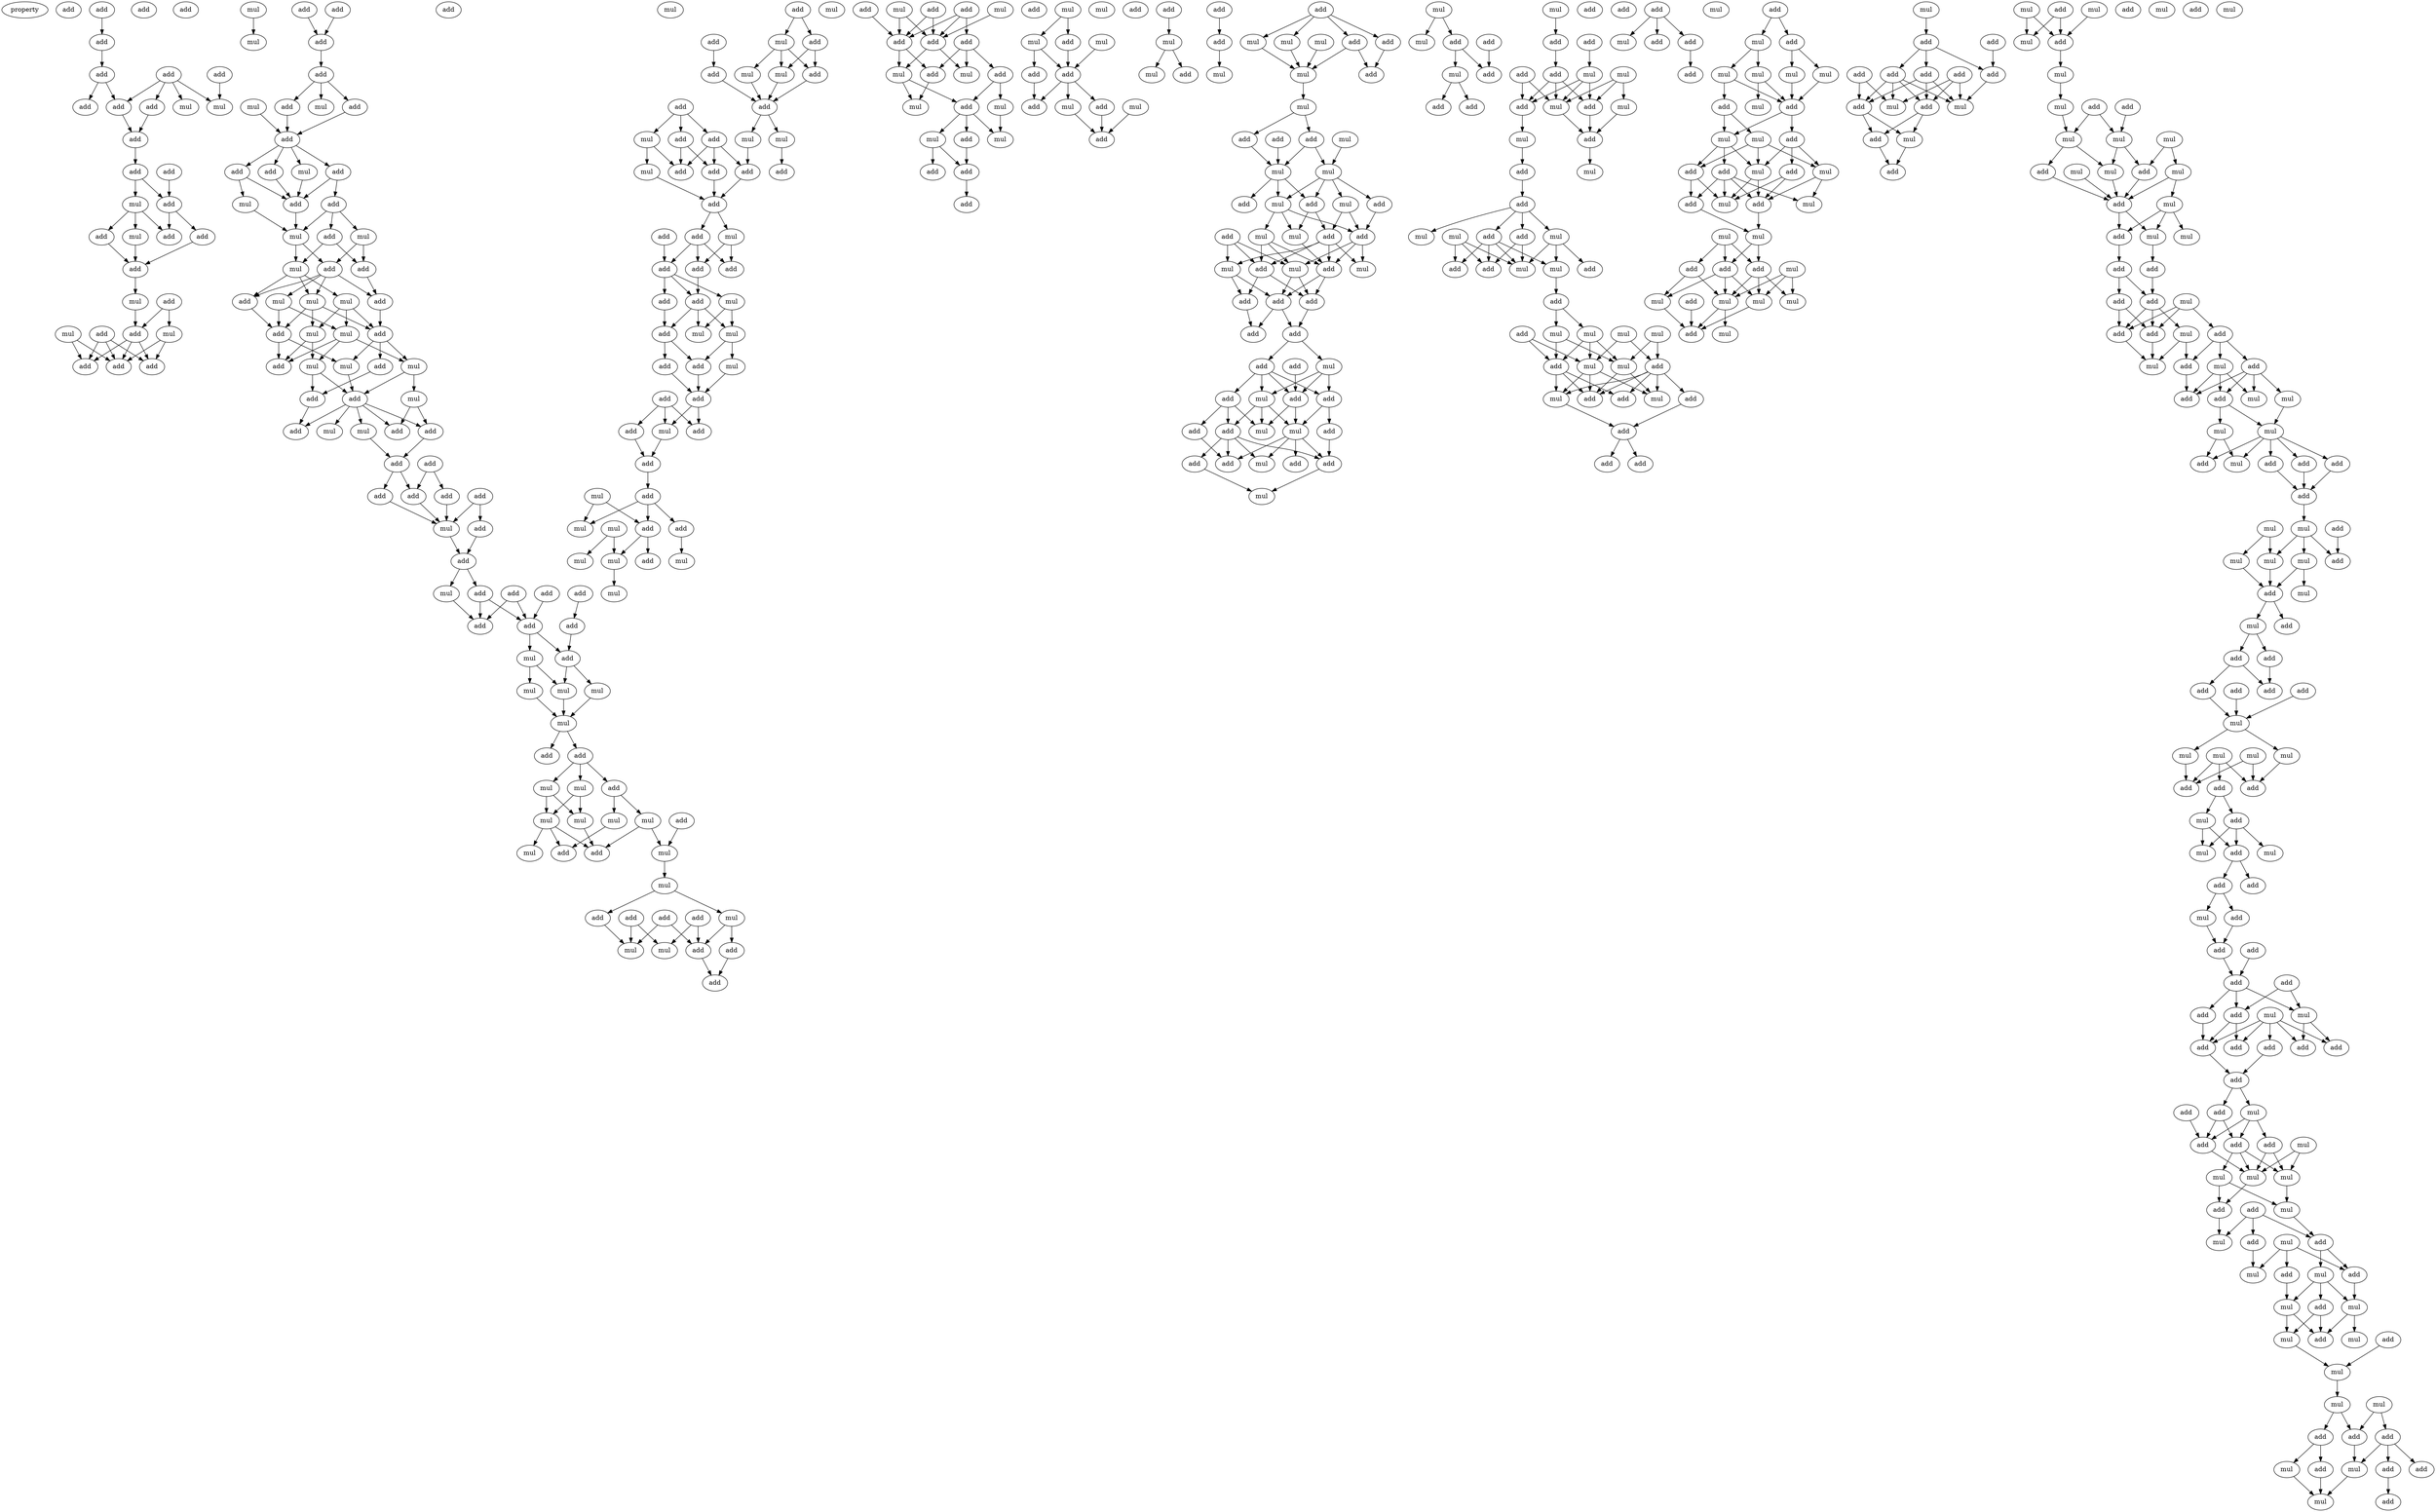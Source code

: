 digraph {
    node [fontcolor=black]
    property [mul=2,lf=1.0]
    0 [ label = add ];
    1 [ label = add ];
    2 [ label = add ];
    3 [ label = add ];
    4 [ label = add ];
    5 [ label = add ];
    6 [ label = add ];
    7 [ label = mul ];
    8 [ label = add ];
    9 [ label = add ];
    10 [ label = mul ];
    11 [ label = add ];
    12 [ label = add ];
    13 [ label = add ];
    14 [ label = add ];
    15 [ label = add ];
    16 [ label = add ];
    17 [ label = mul ];
    18 [ label = add ];
    19 [ label = mul ];
    20 [ label = add ];
    21 [ label = add ];
    22 [ label = add ];
    23 [ label = add ];
    24 [ label = mul ];
    25 [ label = mul ];
    26 [ label = add ];
    27 [ label = add ];
    28 [ label = mul ];
    29 [ label = add ];
    30 [ label = add ];
    31 [ label = add ];
    32 [ label = mul ];
    33 [ label = mul ];
    34 [ label = add ];
    35 [ label = add ];
    36 [ label = add ];
    37 [ label = add ];
    38 [ label = add ];
    39 [ label = mul ];
    40 [ label = mul ];
    41 [ label = add ];
    42 [ label = add ];
    43 [ label = add ];
    44 [ label = add ];
    45 [ label = add ];
    46 [ label = add ];
    47 [ label = mul ];
    48 [ label = add ];
    49 [ label = add ];
    50 [ label = mul ];
    51 [ label = mul ];
    52 [ label = mul ];
    53 [ label = add ];
    54 [ label = add ];
    55 [ label = mul ];
    56 [ label = add ];
    57 [ label = add ];
    58 [ label = mul ];
    59 [ label = add ];
    60 [ label = mul ];
    61 [ label = mul ];
    62 [ label = add ];
    63 [ label = add ];
    64 [ label = mul ];
    65 [ label = mul ];
    66 [ label = mul ];
    67 [ label = mul ];
    68 [ label = add ];
    69 [ label = add ];
    70 [ label = mul ];
    71 [ label = mul ];
    72 [ label = add ];
    73 [ label = add ];
    74 [ label = mul ];
    75 [ label = add ];
    76 [ label = add ];
    77 [ label = mul ];
    78 [ label = add ];
    79 [ label = add ];
    80 [ label = add ];
    81 [ label = add ];
    82 [ label = add ];
    83 [ label = add ];
    84 [ label = add ];
    85 [ label = mul ];
    86 [ label = add ];
    87 [ label = add ];
    88 [ label = add ];
    89 [ label = add ];
    90 [ label = mul ];
    91 [ label = add ];
    92 [ label = add ];
    93 [ label = add ];
    94 [ label = add ];
    95 [ label = add ];
    96 [ label = add ];
    97 [ label = mul ];
    98 [ label = mul ];
    99 [ label = mul ];
    100 [ label = mul ];
    101 [ label = mul ];
    102 [ label = mul ];
    103 [ label = add ];
    104 [ label = add ];
    105 [ label = mul ];
    106 [ label = add ];
    107 [ label = mul ];
    108 [ label = mul ];
    109 [ label = mul ];
    110 [ label = add ];
    111 [ label = mul ];
    112 [ label = mul ];
    113 [ label = add ];
    114 [ label = add ];
    115 [ label = mul ];
    116 [ label = mul ];
    117 [ label = mul ];
    118 [ label = add ];
    119 [ label = mul ];
    120 [ label = add ];
    121 [ label = add ];
    122 [ label = add ];
    123 [ label = mul ];
    124 [ label = mul ];
    125 [ label = add ];
    126 [ label = add ];
    127 [ label = add ];
    128 [ label = add ];
    129 [ label = add ];
    130 [ label = add ];
    131 [ label = mul ];
    132 [ label = add ];
    133 [ label = add ];
    134 [ label = mul ];
    135 [ label = mul ];
    136 [ label = add ];
    137 [ label = add ];
    138 [ label = mul ];
    139 [ label = add ];
    140 [ label = add ];
    141 [ label = mul ];
    142 [ label = mul ];
    143 [ label = add ];
    144 [ label = mul ];
    145 [ label = add ];
    146 [ label = add ];
    147 [ label = add ];
    148 [ label = add ];
    149 [ label = add ];
    150 [ label = add ];
    151 [ label = mul ];
    152 [ label = add ];
    153 [ label = add ];
    154 [ label = add ];
    155 [ label = add ];
    156 [ label = add ];
    157 [ label = mul ];
    158 [ label = mul ];
    159 [ label = mul ];
    160 [ label = add ];
    161 [ label = add ];
    162 [ label = mul ];
    163 [ label = add ];
    164 [ label = add ];
    165 [ label = add ];
    166 [ label = add ];
    167 [ label = add ];
    168 [ label = mul ];
    169 [ label = mul ];
    170 [ label = add ];
    171 [ label = add ];
    172 [ label = mul ];
    173 [ label = mul ];
    174 [ label = add ];
    175 [ label = add ];
    176 [ label = mul ];
    177 [ label = mul ];
    178 [ label = add ];
    179 [ label = mul ];
    180 [ label = mul ];
    181 [ label = mul ];
    182 [ label = add ];
    183 [ label = mul ];
    184 [ label = mul ];
    185 [ label = add ];
    186 [ label = add ];
    187 [ label = add ];
    188 [ label = add ];
    189 [ label = add ];
    190 [ label = add ];
    191 [ label = add ];
    192 [ label = mul ];
    193 [ label = mul ];
    194 [ label = mul ];
    195 [ label = mul ];
    196 [ label = add ];
    197 [ label = add ];
    198 [ label = add ];
    199 [ label = mul ];
    200 [ label = mul ];
    201 [ label = add ];
    202 [ label = add ];
    203 [ label = add ];
    204 [ label = mul ];
    205 [ label = mul ];
    206 [ label = mul ];
    207 [ label = add ];
    208 [ label = add ];
    209 [ label = add ];
    210 [ label = add ];
    211 [ label = mul ];
    212 [ label = mul ];
    213 [ label = mul ];
    214 [ label = add ];
    215 [ label = add ];
    216 [ label = add ];
    217 [ label = add ];
    218 [ label = mul ];
    219 [ label = mul ];
    220 [ label = add ];
    221 [ label = add ];
    222 [ label = add ];
    223 [ label = mul ];
    224 [ label = add ];
    225 [ label = add ];
    226 [ label = add ];
    227 [ label = mul ];
    228 [ label = mul ];
    229 [ label = mul ];
    230 [ label = add ];
    231 [ label = mul ];
    232 [ label = mul ];
    233 [ label = add ];
    234 [ label = add ];
    235 [ label = add ];
    236 [ label = mul ];
    237 [ label = mul ];
    238 [ label = mul ];
    239 [ label = add ];
    240 [ label = add ];
    241 [ label = add ];
    242 [ label = mul ];
    243 [ label = mul ];
    244 [ label = add ];
    245 [ label = add ];
    246 [ label = add ];
    247 [ label = mul ];
    248 [ label = mul ];
    249 [ label = mul ];
    250 [ label = add ];
    251 [ label = mul ];
    252 [ label = mul ];
    253 [ label = add ];
    254 [ label = add ];
    255 [ label = add ];
    256 [ label = add ];
    257 [ label = add ];
    258 [ label = add ];
    259 [ label = add ];
    260 [ label = add ];
    261 [ label = mul ];
    262 [ label = mul ];
    263 [ label = add ];
    264 [ label = add ];
    265 [ label = add ];
    266 [ label = add ];
    267 [ label = add ];
    268 [ label = mul ];
    269 [ label = add ];
    270 [ label = mul ];
    271 [ label = add ];
    272 [ label = mul ];
    273 [ label = add ];
    274 [ label = add ];
    275 [ label = add ];
    276 [ label = mul ];
    277 [ label = mul ];
    278 [ label = add ];
    279 [ label = mul ];
    280 [ label = add ];
    281 [ label = mul ];
    282 [ label = add ];
    283 [ label = add ];
    284 [ label = add ];
    285 [ label = mul ];
    286 [ label = add ];
    287 [ label = add ];
    288 [ label = add ];
    289 [ label = mul ];
    290 [ label = add ];
    291 [ label = mul ];
    292 [ label = add ];
    293 [ label = mul ];
    294 [ label = add ];
    295 [ label = mul ];
    296 [ label = add ];
    297 [ label = mul ];
    298 [ label = add ];
    299 [ label = add ];
    300 [ label = mul ];
    301 [ label = add ];
    302 [ label = mul ];
    303 [ label = mul ];
    304 [ label = add ];
    305 [ label = add ];
    306 [ label = mul ];
    307 [ label = mul ];
    308 [ label = add ];
    309 [ label = add ];
    310 [ label = add ];
    311 [ label = mul ];
    312 [ label = add ];
    313 [ label = mul ];
    314 [ label = mul ];
    315 [ label = add ];
    316 [ label = mul ];
    317 [ label = mul ];
    318 [ label = mul ];
    319 [ label = add ];
    320 [ label = add ];
    321 [ label = mul ];
    322 [ label = mul ];
    323 [ label = mul ];
    324 [ label = add ];
    325 [ label = add ];
    326 [ label = add ];
    327 [ label = add ];
    328 [ label = add ];
    329 [ label = add ];
    330 [ label = add ];
    331 [ label = add ];
    332 [ label = mul ];
    333 [ label = add ];
    334 [ label = add ];
    335 [ label = add ];
    336 [ label = mul ];
    337 [ label = add ];
    338 [ label = mul ];
    339 [ label = add ];
    340 [ label = mul ];
    341 [ label = mul ];
    342 [ label = mul ];
    343 [ label = mul ];
    344 [ label = mul ];
    345 [ label = add ];
    346 [ label = add ];
    347 [ label = mul ];
    348 [ label = mul ];
    349 [ label = add ];
    350 [ label = add ];
    351 [ label = mul ];
    352 [ label = add ];
    353 [ label = mul ];
    354 [ label = add ];
    355 [ label = mul ];
    356 [ label = add ];
    357 [ label = mul ];
    358 [ label = add ];
    359 [ label = mul ];
    360 [ label = mul ];
    361 [ label = add ];
    362 [ label = add ];
    363 [ label = add ];
    364 [ label = mul ];
    365 [ label = mul ];
    366 [ label = add ];
    367 [ label = mul ];
    368 [ label = mul ];
    369 [ label = mul ];
    370 [ label = mul ];
    371 [ label = mul ];
    372 [ label = add ];
    373 [ label = add ];
    374 [ label = add ];
    375 [ label = add ];
    376 [ label = add ];
    377 [ label = add ];
    378 [ label = add ];
    379 [ label = add ];
    380 [ label = mul ];
    381 [ label = add ];
    382 [ label = mul ];
    383 [ label = add ];
    384 [ label = add ];
    385 [ label = mul ];
    386 [ label = add ];
    387 [ label = add ];
    388 [ label = mul ];
    389 [ label = mul ];
    390 [ label = mul ];
    391 [ label = add ];
    392 [ label = mul ];
    393 [ label = add ];
    394 [ label = add ];
    395 [ label = mul ];
    396 [ label = add ];
    397 [ label = mul ];
    398 [ label = mul ];
    399 [ label = mul ];
    400 [ label = mul ];
    401 [ label = mul ];
    402 [ label = mul ];
    403 [ label = mul ];
    404 [ label = add ];
    405 [ label = add ];
    406 [ label = add ];
    407 [ label = mul ];
    408 [ label = add ];
    409 [ label = mul ];
    410 [ label = mul ];
    411 [ label = add ];
    412 [ label = add ];
    413 [ label = add ];
    414 [ label = add ];
    415 [ label = mul ];
    416 [ label = add ];
    417 [ label = mul ];
    418 [ label = add ];
    419 [ label = add ];
    420 [ label = add ];
    421 [ label = mul ];
    422 [ label = mul ];
    423 [ label = add ];
    424 [ label = mul ];
    425 [ label = add ];
    426 [ label = mul ];
    427 [ label = add ];
    428 [ label = mul ];
    429 [ label = mul ];
    430 [ label = mul ];
    431 [ label = add ];
    432 [ label = add ];
    433 [ label = add ];
    434 [ label = add ];
    435 [ label = add ];
    436 [ label = add ];
    437 [ label = mul ];
    438 [ label = mul ];
    439 [ label = mul ];
    440 [ label = mul ];
    441 [ label = mul ];
    442 [ label = add ];
    443 [ label = mul ];
    444 [ label = add ];
    445 [ label = mul ];
    446 [ label = add ];
    447 [ label = add ];
    448 [ label = add ];
    449 [ label = add ];
    450 [ label = add ];
    451 [ label = add ];
    452 [ label = add ];
    453 [ label = mul ];
    454 [ label = mul ];
    455 [ label = mul ];
    456 [ label = mul ];
    457 [ label = mul ];
    458 [ label = add ];
    459 [ label = add ];
    460 [ label = add ];
    461 [ label = add ];
    462 [ label = mul ];
    463 [ label = add ];
    464 [ label = mul ];
    465 [ label = add ];
    466 [ label = mul ];
    467 [ label = add ];
    468 [ label = add ];
    469 [ label = mul ];
    470 [ label = add ];
    471 [ label = add ];
    472 [ label = add ];
    473 [ label = add ];
    474 [ label = add ];
    475 [ label = add ];
    476 [ label = add ];
    477 [ label = mul ];
    478 [ label = mul ];
    479 [ label = mul ];
    480 [ label = add ];
    481 [ label = add ];
    482 [ label = add ];
    483 [ label = add ];
    484 [ label = add ];
    485 [ label = add ];
    486 [ label = add ];
    487 [ label = add ];
    488 [ label = mul ];
    489 [ label = mul ];
    490 [ label = add ];
    491 [ label = add ];
    492 [ label = add ];
    493 [ label = mul ];
    494 [ label = mul ];
    495 [ label = mul ];
    496 [ label = mul ];
    497 [ label = add ];
    498 [ label = add ];
    499 [ label = add ];
    500 [ label = mul ];
    501 [ label = mul ];
    502 [ label = add ];
    503 [ label = add ];
    504 [ label = mul ];
    505 [ label = add ];
    506 [ label = mul ];
    507 [ label = add ];
    508 [ label = mul ];
    509 [ label = mul ];
    510 [ label = mul ];
    511 [ label = mul ];
    512 [ label = add ];
    513 [ label = add ];
    514 [ label = mul ];
    515 [ label = mul ];
    516 [ label = mul ];
    517 [ label = add ];
    518 [ label = add ];
    519 [ label = add ];
    520 [ label = add ];
    521 [ label = mul ];
    522 [ label = add ];
    523 [ label = mul ];
    524 [ label = add ];
    525 [ label = add ];
    526 [ label = mul ];
    1 -> 2 [ name = 0 ];
    2 -> 4 [ name = 1 ];
    3 -> 7 [ name = 2 ];
    3 -> 8 [ name = 3 ];
    3 -> 9 [ name = 4 ];
    3 -> 10 [ name = 5 ];
    4 -> 6 [ name = 6 ];
    4 -> 9 [ name = 7 ];
    5 -> 7 [ name = 8 ];
    8 -> 11 [ name = 9 ];
    9 -> 11 [ name = 10 ];
    11 -> 13 [ name = 11 ];
    13 -> 16 [ name = 12 ];
    13 -> 17 [ name = 13 ];
    14 -> 16 [ name = 14 ];
    16 -> 18 [ name = 15 ];
    16 -> 20 [ name = 16 ];
    17 -> 19 [ name = 17 ];
    17 -> 20 [ name = 18 ];
    17 -> 21 [ name = 19 ];
    18 -> 22 [ name = 20 ];
    19 -> 22 [ name = 21 ];
    21 -> 22 [ name = 22 ];
    22 -> 24 [ name = 23 ];
    23 -> 26 [ name = 24 ];
    23 -> 28 [ name = 25 ];
    24 -> 26 [ name = 26 ];
    25 -> 30 [ name = 27 ];
    25 -> 31 [ name = 28 ];
    26 -> 29 [ name = 29 ];
    26 -> 30 [ name = 30 ];
    26 -> 31 [ name = 31 ];
    27 -> 29 [ name = 32 ];
    27 -> 30 [ name = 33 ];
    27 -> 31 [ name = 34 ];
    28 -> 29 [ name = 35 ];
    28 -> 31 [ name = 36 ];
    32 -> 33 [ name = 37 ];
    34 -> 36 [ name = 38 ];
    35 -> 36 [ name = 39 ];
    36 -> 37 [ name = 40 ];
    37 -> 38 [ name = 41 ];
    37 -> 40 [ name = 42 ];
    37 -> 41 [ name = 43 ];
    38 -> 42 [ name = 44 ];
    39 -> 42 [ name = 45 ];
    41 -> 42 [ name = 46 ];
    42 -> 43 [ name = 47 ];
    42 -> 45 [ name = 48 ];
    42 -> 46 [ name = 49 ];
    42 -> 47 [ name = 50 ];
    43 -> 48 [ name = 51 ];
    43 -> 49 [ name = 52 ];
    45 -> 48 [ name = 53 ];
    46 -> 48 [ name = 54 ];
    46 -> 50 [ name = 55 ];
    47 -> 48 [ name = 56 ];
    48 -> 52 [ name = 57 ];
    49 -> 51 [ name = 58 ];
    49 -> 52 [ name = 59 ];
    49 -> 53 [ name = 60 ];
    50 -> 52 [ name = 61 ];
    51 -> 54 [ name = 62 ];
    51 -> 56 [ name = 63 ];
    52 -> 55 [ name = 64 ];
    52 -> 56 [ name = 65 ];
    53 -> 54 [ name = 66 ];
    53 -> 55 [ name = 67 ];
    54 -> 57 [ name = 68 ];
    55 -> 58 [ name = 69 ];
    55 -> 59 [ name = 70 ];
    55 -> 61 [ name = 71 ];
    56 -> 57 [ name = 72 ];
    56 -> 58 [ name = 73 ];
    56 -> 59 [ name = 74 ];
    56 -> 60 [ name = 75 ];
    57 -> 63 [ name = 76 ];
    58 -> 62 [ name = 77 ];
    58 -> 63 [ name = 78 ];
    58 -> 64 [ name = 79 ];
    59 -> 62 [ name = 80 ];
    60 -> 62 [ name = 81 ];
    60 -> 65 [ name = 82 ];
    61 -> 63 [ name = 83 ];
    61 -> 64 [ name = 84 ];
    61 -> 65 [ name = 85 ];
    62 -> 69 [ name = 86 ];
    62 -> 70 [ name = 87 ];
    63 -> 66 [ name = 88 ];
    63 -> 68 [ name = 89 ];
    63 -> 70 [ name = 90 ];
    64 -> 67 [ name = 91 ];
    64 -> 69 [ name = 92 ];
    65 -> 66 [ name = 93 ];
    65 -> 67 [ name = 94 ];
    65 -> 69 [ name = 95 ];
    66 -> 71 [ name = 96 ];
    66 -> 73 [ name = 97 ];
    67 -> 72 [ name = 98 ];
    67 -> 73 [ name = 99 ];
    68 -> 72 [ name = 100 ];
    70 -> 73 [ name = 101 ];
    71 -> 75 [ name = 102 ];
    71 -> 76 [ name = 103 ];
    72 -> 78 [ name = 104 ];
    73 -> 74 [ name = 105 ];
    73 -> 75 [ name = 106 ];
    73 -> 76 [ name = 107 ];
    73 -> 77 [ name = 108 ];
    73 -> 78 [ name = 109 ];
    76 -> 80 [ name = 110 ];
    77 -> 80 [ name = 111 ];
    79 -> 81 [ name = 112 ];
    79 -> 83 [ name = 113 ];
    80 -> 83 [ name = 114 ];
    80 -> 84 [ name = 115 ];
    81 -> 85 [ name = 116 ];
    82 -> 85 [ name = 117 ];
    82 -> 86 [ name = 118 ];
    83 -> 85 [ name = 119 ];
    84 -> 85 [ name = 120 ];
    85 -> 87 [ name = 121 ];
    86 -> 87 [ name = 122 ];
    87 -> 88 [ name = 123 ];
    87 -> 90 [ name = 124 ];
    88 -> 93 [ name = 125 ];
    88 -> 94 [ name = 126 ];
    89 -> 95 [ name = 127 ];
    90 -> 93 [ name = 128 ];
    91 -> 94 [ name = 129 ];
    92 -> 93 [ name = 130 ];
    92 -> 94 [ name = 131 ];
    94 -> 96 [ name = 132 ];
    94 -> 97 [ name = 133 ];
    95 -> 96 [ name = 134 ];
    96 -> 98 [ name = 135 ];
    96 -> 101 [ name = 136 ];
    97 -> 99 [ name = 137 ];
    97 -> 101 [ name = 138 ];
    98 -> 102 [ name = 139 ];
    99 -> 102 [ name = 140 ];
    101 -> 102 [ name = 141 ];
    102 -> 103 [ name = 142 ];
    102 -> 104 [ name = 143 ];
    104 -> 105 [ name = 144 ];
    104 -> 106 [ name = 145 ];
    104 -> 107 [ name = 146 ];
    105 -> 109 [ name = 147 ];
    105 -> 111 [ name = 148 ];
    106 -> 108 [ name = 149 ];
    106 -> 112 [ name = 150 ];
    107 -> 109 [ name = 151 ];
    107 -> 111 [ name = 152 ];
    108 -> 113 [ name = 153 ];
    109 -> 114 [ name = 154 ];
    110 -> 115 [ name = 155 ];
    111 -> 113 [ name = 156 ];
    111 -> 114 [ name = 157 ];
    111 -> 116 [ name = 158 ];
    112 -> 114 [ name = 159 ];
    112 -> 115 [ name = 160 ];
    115 -> 117 [ name = 161 ];
    117 -> 119 [ name = 162 ];
    117 -> 120 [ name = 163 ];
    118 -> 124 [ name = 164 ];
    118 -> 125 [ name = 165 ];
    119 -> 125 [ name = 166 ];
    119 -> 126 [ name = 167 ];
    120 -> 124 [ name = 168 ];
    121 -> 123 [ name = 169 ];
    121 -> 125 [ name = 170 ];
    122 -> 123 [ name = 171 ];
    122 -> 124 [ name = 172 ];
    125 -> 127 [ name = 173 ];
    126 -> 127 [ name = 174 ];
    128 -> 129 [ name = 175 ];
    128 -> 131 [ name = 176 ];
    129 -> 132 [ name = 177 ];
    129 -> 134 [ name = 178 ];
    130 -> 133 [ name = 179 ];
    131 -> 132 [ name = 180 ];
    131 -> 134 [ name = 181 ];
    131 -> 135 [ name = 182 ];
    132 -> 136 [ name = 183 ];
    133 -> 136 [ name = 184 ];
    134 -> 136 [ name = 185 ];
    135 -> 136 [ name = 186 ];
    136 -> 141 [ name = 187 ];
    136 -> 142 [ name = 188 ];
    137 -> 138 [ name = 189 ];
    137 -> 139 [ name = 190 ];
    137 -> 140 [ name = 191 ];
    138 -> 143 [ name = 192 ];
    138 -> 144 [ name = 193 ];
    139 -> 143 [ name = 194 ];
    139 -> 145 [ name = 195 ];
    139 -> 147 [ name = 196 ];
    140 -> 143 [ name = 197 ];
    140 -> 145 [ name = 198 ];
    141 -> 147 [ name = 199 ];
    142 -> 146 [ name = 200 ];
    144 -> 148 [ name = 201 ];
    145 -> 148 [ name = 202 ];
    147 -> 148 [ name = 203 ];
    148 -> 150 [ name = 204 ];
    148 -> 151 [ name = 205 ];
    149 -> 154 [ name = 206 ];
    150 -> 152 [ name = 207 ];
    150 -> 153 [ name = 208 ];
    150 -> 154 [ name = 209 ];
    151 -> 152 [ name = 210 ];
    151 -> 153 [ name = 211 ];
    153 -> 155 [ name = 212 ];
    154 -> 155 [ name = 213 ];
    154 -> 156 [ name = 214 ];
    154 -> 157 [ name = 215 ];
    155 -> 158 [ name = 216 ];
    155 -> 159 [ name = 217 ];
    155 -> 160 [ name = 218 ];
    156 -> 160 [ name = 219 ];
    157 -> 158 [ name = 220 ];
    157 -> 159 [ name = 221 ];
    158 -> 162 [ name = 222 ];
    158 -> 163 [ name = 223 ];
    160 -> 161 [ name = 224 ];
    160 -> 163 [ name = 225 ];
    161 -> 164 [ name = 226 ];
    162 -> 164 [ name = 227 ];
    163 -> 164 [ name = 228 ];
    164 -> 166 [ name = 229 ];
    164 -> 168 [ name = 230 ];
    165 -> 166 [ name = 231 ];
    165 -> 167 [ name = 232 ];
    165 -> 168 [ name = 233 ];
    167 -> 170 [ name = 234 ];
    168 -> 170 [ name = 235 ];
    170 -> 171 [ name = 236 ];
    171 -> 173 [ name = 237 ];
    171 -> 174 [ name = 238 ];
    171 -> 175 [ name = 239 ];
    172 -> 173 [ name = 240 ];
    172 -> 174 [ name = 241 ];
    174 -> 177 [ name = 242 ];
    174 -> 178 [ name = 243 ];
    175 -> 180 [ name = 244 ];
    176 -> 177 [ name = 245 ];
    176 -> 179 [ name = 246 ];
    177 -> 181 [ name = 247 ];
    182 -> 188 [ name = 248 ];
    183 -> 188 [ name = 249 ];
    183 -> 189 [ name = 250 ];
    184 -> 189 [ name = 251 ];
    185 -> 187 [ name = 252 ];
    185 -> 188 [ name = 253 ];
    185 -> 189 [ name = 254 ];
    186 -> 188 [ name = 255 ];
    186 -> 189 [ name = 256 ];
    187 -> 190 [ name = 257 ];
    187 -> 191 [ name = 258 ];
    187 -> 193 [ name = 259 ];
    188 -> 191 [ name = 260 ];
    188 -> 192 [ name = 261 ];
    189 -> 192 [ name = 262 ];
    189 -> 193 [ name = 263 ];
    190 -> 194 [ name = 264 ];
    190 -> 196 [ name = 265 ];
    191 -> 195 [ name = 266 ];
    192 -> 195 [ name = 267 ];
    192 -> 196 [ name = 268 ];
    194 -> 199 [ name = 269 ];
    196 -> 198 [ name = 270 ];
    196 -> 199 [ name = 271 ];
    196 -> 200 [ name = 272 ];
    198 -> 201 [ name = 273 ];
    200 -> 201 [ name = 274 ];
    200 -> 202 [ name = 275 ];
    201 -> 203 [ name = 276 ];
    204 -> 205 [ name = 277 ];
    204 -> 207 [ name = 278 ];
    205 -> 208 [ name = 279 ];
    205 -> 209 [ name = 280 ];
    206 -> 209 [ name = 281 ];
    207 -> 209 [ name = 282 ];
    208 -> 210 [ name = 283 ];
    209 -> 210 [ name = 284 ];
    209 -> 212 [ name = 285 ];
    209 -> 214 [ name = 286 ];
    211 -> 215 [ name = 287 ];
    212 -> 215 [ name = 288 ];
    214 -> 215 [ name = 289 ];
    217 -> 218 [ name = 290 ];
    218 -> 219 [ name = 291 ];
    218 -> 220 [ name = 292 ];
    221 -> 222 [ name = 293 ];
    222 -> 223 [ name = 294 ];
    224 -> 225 [ name = 295 ];
    224 -> 226 [ name = 296 ];
    224 -> 228 [ name = 297 ];
    224 -> 229 [ name = 298 ];
    225 -> 230 [ name = 299 ];
    226 -> 230 [ name = 300 ];
    226 -> 231 [ name = 301 ];
    227 -> 231 [ name = 302 ];
    228 -> 231 [ name = 303 ];
    229 -> 231 [ name = 304 ];
    231 -> 232 [ name = 305 ];
    232 -> 233 [ name = 306 ];
    232 -> 234 [ name = 307 ];
    233 -> 237 [ name = 308 ];
    233 -> 238 [ name = 309 ];
    234 -> 237 [ name = 310 ];
    235 -> 237 [ name = 311 ];
    236 -> 238 [ name = 312 ];
    237 -> 239 [ name = 313 ];
    237 -> 241 [ name = 314 ];
    237 -> 243 [ name = 315 ];
    238 -> 239 [ name = 316 ];
    238 -> 240 [ name = 317 ];
    238 -> 242 [ name = 318 ];
    238 -> 243 [ name = 319 ];
    239 -> 244 [ name = 320 ];
    239 -> 247 [ name = 321 ];
    240 -> 246 [ name = 322 ];
    242 -> 244 [ name = 323 ];
    242 -> 246 [ name = 324 ];
    243 -> 246 [ name = 325 ];
    243 -> 247 [ name = 326 ];
    243 -> 248 [ name = 327 ];
    244 -> 250 [ name = 328 ];
    244 -> 251 [ name = 329 ];
    244 -> 252 [ name = 330 ];
    244 -> 253 [ name = 331 ];
    245 -> 249 [ name = 332 ];
    245 -> 250 [ name = 333 ];
    245 -> 252 [ name = 334 ];
    246 -> 249 [ name = 335 ];
    246 -> 251 [ name = 336 ];
    246 -> 253 [ name = 337 ];
    247 -> 253 [ name = 338 ];
    248 -> 249 [ name = 339 ];
    248 -> 250 [ name = 340 ];
    248 -> 253 [ name = 341 ];
    249 -> 255 [ name = 342 ];
    249 -> 256 [ name = 343 ];
    250 -> 254 [ name = 344 ];
    250 -> 256 [ name = 345 ];
    252 -> 254 [ name = 346 ];
    252 -> 255 [ name = 347 ];
    253 -> 255 [ name = 348 ];
    253 -> 256 [ name = 349 ];
    254 -> 257 [ name = 350 ];
    255 -> 257 [ name = 351 ];
    255 -> 258 [ name = 352 ];
    256 -> 258 [ name = 353 ];
    258 -> 260 [ name = 354 ];
    258 -> 261 [ name = 355 ];
    259 -> 264 [ name = 356 ];
    260 -> 262 [ name = 357 ];
    260 -> 263 [ name = 358 ];
    260 -> 264 [ name = 359 ];
    260 -> 265 [ name = 360 ];
    261 -> 262 [ name = 361 ];
    261 -> 263 [ name = 362 ];
    261 -> 264 [ name = 363 ];
    262 -> 266 [ name = 364 ];
    262 -> 268 [ name = 365 ];
    262 -> 270 [ name = 366 ];
    263 -> 267 [ name = 367 ];
    263 -> 270 [ name = 368 ];
    264 -> 268 [ name = 369 ];
    264 -> 270 [ name = 370 ];
    265 -> 266 [ name = 371 ];
    265 -> 268 [ name = 372 ];
    265 -> 269 [ name = 373 ];
    266 -> 272 [ name = 374 ];
    266 -> 273 [ name = 375 ];
    266 -> 274 [ name = 376 ];
    266 -> 275 [ name = 377 ];
    267 -> 275 [ name = 378 ];
    269 -> 273 [ name = 379 ];
    270 -> 271 [ name = 380 ];
    270 -> 272 [ name = 381 ];
    270 -> 273 [ name = 382 ];
    270 -> 275 [ name = 383 ];
    274 -> 276 [ name = 384 ];
    275 -> 276 [ name = 385 ];
    277 -> 279 [ name = 386 ];
    277 -> 280 [ name = 387 ];
    278 -> 282 [ name = 388 ];
    280 -> 281 [ name = 389 ];
    280 -> 282 [ name = 390 ];
    281 -> 283 [ name = 391 ];
    281 -> 284 [ name = 392 ];
    285 -> 286 [ name = 393 ];
    286 -> 290 [ name = 394 ];
    287 -> 291 [ name = 395 ];
    288 -> 292 [ name = 396 ];
    288 -> 293 [ name = 397 ];
    289 -> 293 [ name = 398 ];
    289 -> 294 [ name = 399 ];
    289 -> 295 [ name = 400 ];
    290 -> 292 [ name = 401 ];
    290 -> 293 [ name = 402 ];
    290 -> 294 [ name = 403 ];
    291 -> 292 [ name = 404 ];
    291 -> 293 [ name = 405 ];
    291 -> 294 [ name = 406 ];
    292 -> 297 [ name = 407 ];
    293 -> 298 [ name = 408 ];
    294 -> 298 [ name = 409 ];
    295 -> 298 [ name = 410 ];
    297 -> 299 [ name = 411 ];
    298 -> 300 [ name = 412 ];
    299 -> 301 [ name = 413 ];
    301 -> 302 [ name = 414 ];
    301 -> 303 [ name = 415 ];
    301 -> 304 [ name = 416 ];
    301 -> 305 [ name = 417 ];
    302 -> 307 [ name = 418 ];
    302 -> 309 [ name = 419 ];
    302 -> 311 [ name = 420 ];
    304 -> 310 [ name = 421 ];
    304 -> 311 [ name = 422 ];
    305 -> 307 [ name = 423 ];
    305 -> 308 [ name = 424 ];
    305 -> 310 [ name = 425 ];
    305 -> 311 [ name = 426 ];
    306 -> 308 [ name = 427 ];
    306 -> 310 [ name = 428 ];
    306 -> 311 [ name = 429 ];
    307 -> 312 [ name = 430 ];
    312 -> 314 [ name = 431 ];
    312 -> 317 [ name = 432 ];
    313 -> 318 [ name = 433 ];
    313 -> 319 [ name = 434 ];
    314 -> 318 [ name = 435 ];
    314 -> 320 [ name = 436 ];
    315 -> 320 [ name = 437 ];
    315 -> 321 [ name = 438 ];
    316 -> 319 [ name = 439 ];
    316 -> 321 [ name = 440 ];
    317 -> 318 [ name = 441 ];
    317 -> 320 [ name = 442 ];
    317 -> 321 [ name = 443 ];
    318 -> 323 [ name = 444 ];
    318 -> 324 [ name = 445 ];
    319 -> 322 [ name = 446 ];
    319 -> 323 [ name = 447 ];
    319 -> 324 [ name = 448 ];
    319 -> 325 [ name = 449 ];
    319 -> 326 [ name = 450 ];
    320 -> 322 [ name = 451 ];
    320 -> 324 [ name = 452 ];
    320 -> 325 [ name = 453 ];
    321 -> 322 [ name = 454 ];
    321 -> 323 [ name = 455 ];
    321 -> 324 [ name = 456 ];
    322 -> 327 [ name = 457 ];
    326 -> 327 [ name = 458 ];
    327 -> 328 [ name = 459 ];
    327 -> 329 [ name = 460 ];
    331 -> 332 [ name = 461 ];
    331 -> 333 [ name = 462 ];
    331 -> 334 [ name = 463 ];
    334 -> 335 [ name = 464 ];
    337 -> 338 [ name = 465 ];
    337 -> 339 [ name = 466 ];
    338 -> 340 [ name = 467 ];
    338 -> 342 [ name = 468 ];
    339 -> 341 [ name = 469 ];
    339 -> 343 [ name = 470 ];
    340 -> 344 [ name = 471 ];
    340 -> 346 [ name = 472 ];
    341 -> 346 [ name = 473 ];
    342 -> 345 [ name = 474 ];
    342 -> 346 [ name = 475 ];
    343 -> 346 [ name = 476 ];
    345 -> 347 [ name = 477 ];
    345 -> 348 [ name = 478 ];
    346 -> 347 [ name = 479 ];
    346 -> 349 [ name = 480 ];
    347 -> 352 [ name = 481 ];
    347 -> 353 [ name = 482 ];
    347 -> 354 [ name = 483 ];
    348 -> 351 [ name = 484 ];
    348 -> 352 [ name = 485 ];
    348 -> 353 [ name = 486 ];
    349 -> 350 [ name = 487 ];
    349 -> 351 [ name = 488 ];
    349 -> 353 [ name = 489 ];
    350 -> 355 [ name = 490 ];
    350 -> 356 [ name = 491 ];
    351 -> 356 [ name = 492 ];
    351 -> 357 [ name = 493 ];
    352 -> 355 [ name = 494 ];
    352 -> 358 [ name = 495 ];
    353 -> 355 [ name = 496 ];
    353 -> 356 [ name = 497 ];
    354 -> 355 [ name = 498 ];
    354 -> 356 [ name = 499 ];
    354 -> 357 [ name = 500 ];
    354 -> 358 [ name = 501 ];
    356 -> 360 [ name = 502 ];
    358 -> 360 [ name = 503 ];
    359 -> 361 [ name = 504 ];
    359 -> 362 [ name = 505 ];
    359 -> 363 [ name = 506 ];
    360 -> 361 [ name = 507 ];
    360 -> 363 [ name = 508 ];
    361 -> 365 [ name = 509 ];
    361 -> 368 [ name = 510 ];
    361 -> 369 [ name = 511 ];
    362 -> 365 [ name = 512 ];
    362 -> 369 [ name = 513 ];
    363 -> 367 [ name = 514 ];
    363 -> 368 [ name = 515 ];
    363 -> 369 [ name = 516 ];
    364 -> 367 [ name = 517 ];
    364 -> 368 [ name = 518 ];
    364 -> 369 [ name = 519 ];
    365 -> 372 [ name = 520 ];
    366 -> 372 [ name = 521 ];
    368 -> 372 [ name = 522 ];
    369 -> 370 [ name = 523 ];
    369 -> 372 [ name = 524 ];
    371 -> 373 [ name = 525 ];
    373 -> 375 [ name = 526 ];
    373 -> 376 [ name = 527 ];
    373 -> 378 [ name = 528 ];
    374 -> 376 [ name = 529 ];
    375 -> 380 [ name = 530 ];
    375 -> 381 [ name = 531 ];
    375 -> 382 [ name = 532 ];
    375 -> 383 [ name = 533 ];
    376 -> 382 [ name = 534 ];
    377 -> 380 [ name = 535 ];
    377 -> 381 [ name = 536 ];
    377 -> 382 [ name = 537 ];
    378 -> 381 [ name = 538 ];
    378 -> 382 [ name = 539 ];
    378 -> 383 [ name = 540 ];
    379 -> 380 [ name = 541 ];
    379 -> 383 [ name = 542 ];
    381 -> 384 [ name = 543 ];
    381 -> 385 [ name = 544 ];
    383 -> 384 [ name = 545 ];
    383 -> 385 [ name = 546 ];
    384 -> 386 [ name = 547 ];
    385 -> 386 [ name = 548 ];
    387 -> 390 [ name = 549 ];
    387 -> 391 [ name = 550 ];
    388 -> 391 [ name = 551 ];
    389 -> 390 [ name = 552 ];
    389 -> 391 [ name = 553 ];
    391 -> 392 [ name = 554 ];
    392 -> 395 [ name = 555 ];
    394 -> 399 [ name = 556 ];
    394 -> 400 [ name = 557 ];
    395 -> 400 [ name = 558 ];
    396 -> 399 [ name = 559 ];
    398 -> 402 [ name = 560 ];
    398 -> 405 [ name = 561 ];
    399 -> 401 [ name = 562 ];
    399 -> 405 [ name = 563 ];
    400 -> 401 [ name = 564 ];
    400 -> 404 [ name = 565 ];
    401 -> 406 [ name = 566 ];
    402 -> 406 [ name = 567 ];
    402 -> 407 [ name = 568 ];
    403 -> 406 [ name = 569 ];
    404 -> 406 [ name = 570 ];
    405 -> 406 [ name = 571 ];
    406 -> 408 [ name = 572 ];
    406 -> 409 [ name = 573 ];
    407 -> 408 [ name = 574 ];
    407 -> 409 [ name = 575 ];
    407 -> 410 [ name = 576 ];
    408 -> 411 [ name = 577 ];
    409 -> 412 [ name = 578 ];
    411 -> 413 [ name = 579 ];
    411 -> 414 [ name = 580 ];
    412 -> 414 [ name = 581 ];
    413 -> 416 [ name = 582 ];
    413 -> 419 [ name = 583 ];
    414 -> 416 [ name = 584 ];
    414 -> 417 [ name = 585 ];
    414 -> 419 [ name = 586 ];
    415 -> 416 [ name = 587 ];
    415 -> 418 [ name = 588 ];
    415 -> 419 [ name = 589 ];
    416 -> 422 [ name = 590 ];
    417 -> 420 [ name = 591 ];
    417 -> 422 [ name = 592 ];
    418 -> 420 [ name = 593 ];
    418 -> 421 [ name = 594 ];
    418 -> 423 [ name = 595 ];
    419 -> 422 [ name = 596 ];
    420 -> 425 [ name = 597 ];
    421 -> 424 [ name = 598 ];
    421 -> 425 [ name = 599 ];
    421 -> 427 [ name = 600 ];
    423 -> 424 [ name = 601 ];
    423 -> 425 [ name = 602 ];
    423 -> 426 [ name = 603 ];
    423 -> 427 [ name = 604 ];
    426 -> 428 [ name = 605 ];
    427 -> 428 [ name = 606 ];
    427 -> 429 [ name = 607 ];
    428 -> 430 [ name = 608 ];
    428 -> 431 [ name = 609 ];
    428 -> 432 [ name = 610 ];
    428 -> 433 [ name = 611 ];
    428 -> 434 [ name = 612 ];
    429 -> 430 [ name = 613 ];
    429 -> 431 [ name = 614 ];
    432 -> 435 [ name = 615 ];
    433 -> 435 [ name = 616 ];
    434 -> 435 [ name = 617 ];
    435 -> 438 [ name = 618 ];
    436 -> 442 [ name = 619 ];
    437 -> 439 [ name = 620 ];
    437 -> 440 [ name = 621 ];
    438 -> 439 [ name = 622 ];
    438 -> 441 [ name = 623 ];
    438 -> 442 [ name = 624 ];
    439 -> 444 [ name = 625 ];
    440 -> 444 [ name = 626 ];
    441 -> 443 [ name = 627 ];
    441 -> 444 [ name = 628 ];
    444 -> 445 [ name = 629 ];
    444 -> 446 [ name = 630 ];
    445 -> 447 [ name = 631 ];
    445 -> 448 [ name = 632 ];
    447 -> 451 [ name = 633 ];
    448 -> 450 [ name = 634 ];
    448 -> 451 [ name = 635 ];
    449 -> 453 [ name = 636 ];
    450 -> 453 [ name = 637 ];
    452 -> 453 [ name = 638 ];
    453 -> 456 [ name = 639 ];
    453 -> 457 [ name = 640 ];
    454 -> 458 [ name = 641 ];
    454 -> 459 [ name = 642 ];
    455 -> 458 [ name = 643 ];
    455 -> 459 [ name = 644 ];
    455 -> 460 [ name = 645 ];
    456 -> 459 [ name = 646 ];
    457 -> 458 [ name = 647 ];
    460 -> 461 [ name = 648 ];
    460 -> 462 [ name = 649 ];
    461 -> 463 [ name = 650 ];
    461 -> 464 [ name = 651 ];
    461 -> 466 [ name = 652 ];
    462 -> 463 [ name = 653 ];
    462 -> 464 [ name = 654 ];
    463 -> 467 [ name = 655 ];
    463 -> 468 [ name = 656 ];
    467 -> 469 [ name = 657 ];
    467 -> 470 [ name = 658 ];
    469 -> 471 [ name = 659 ];
    470 -> 471 [ name = 660 ];
    471 -> 474 [ name = 661 ];
    472 -> 474 [ name = 662 ];
    473 -> 475 [ name = 663 ];
    473 -> 477 [ name = 664 ];
    474 -> 475 [ name = 665 ];
    474 -> 476 [ name = 666 ];
    474 -> 477 [ name = 667 ];
    475 -> 481 [ name = 668 ];
    475 -> 482 [ name = 669 ];
    476 -> 482 [ name = 670 ];
    477 -> 480 [ name = 671 ];
    477 -> 483 [ name = 672 ];
    478 -> 480 [ name = 673 ];
    478 -> 481 [ name = 674 ];
    478 -> 482 [ name = 675 ];
    478 -> 483 [ name = 676 ];
    478 -> 484 [ name = 677 ];
    482 -> 485 [ name = 678 ];
    484 -> 485 [ name = 679 ];
    485 -> 486 [ name = 680 ];
    485 -> 488 [ name = 681 ];
    486 -> 491 [ name = 682 ];
    486 -> 492 [ name = 683 ];
    487 -> 491 [ name = 684 ];
    488 -> 490 [ name = 685 ];
    488 -> 491 [ name = 686 ];
    488 -> 492 [ name = 687 ];
    489 -> 493 [ name = 688 ];
    489 -> 494 [ name = 689 ];
    490 -> 493 [ name = 690 ];
    490 -> 494 [ name = 691 ];
    491 -> 494 [ name = 692 ];
    492 -> 493 [ name = 693 ];
    492 -> 494 [ name = 694 ];
    492 -> 495 [ name = 695 ];
    493 -> 496 [ name = 696 ];
    494 -> 497 [ name = 697 ];
    495 -> 496 [ name = 698 ];
    495 -> 497 [ name = 699 ];
    496 -> 502 [ name = 700 ];
    497 -> 500 [ name = 701 ];
    498 -> 499 [ name = 702 ];
    498 -> 500 [ name = 703 ];
    498 -> 502 [ name = 704 ];
    499 -> 506 [ name = 705 ];
    501 -> 503 [ name = 706 ];
    501 -> 505 [ name = 707 ];
    501 -> 506 [ name = 708 ];
    502 -> 504 [ name = 709 ];
    502 -> 505 [ name = 710 ];
    503 -> 508 [ name = 711 ];
    504 -> 507 [ name = 712 ];
    504 -> 508 [ name = 713 ];
    504 -> 509 [ name = 714 ];
    505 -> 509 [ name = 715 ];
    507 -> 510 [ name = 716 ];
    507 -> 512 [ name = 717 ];
    508 -> 510 [ name = 718 ];
    508 -> 512 [ name = 719 ];
    509 -> 511 [ name = 720 ];
    509 -> 512 [ name = 721 ];
    510 -> 514 [ name = 722 ];
    513 -> 514 [ name = 723 ];
    514 -> 516 [ name = 724 ];
    515 -> 518 [ name = 725 ];
    515 -> 519 [ name = 726 ];
    516 -> 517 [ name = 727 ];
    516 -> 518 [ name = 728 ];
    517 -> 521 [ name = 729 ];
    517 -> 524 [ name = 730 ];
    518 -> 523 [ name = 731 ];
    519 -> 520 [ name = 732 ];
    519 -> 522 [ name = 733 ];
    519 -> 523 [ name = 734 ];
    520 -> 525 [ name = 735 ];
    521 -> 526 [ name = 736 ];
    523 -> 526 [ name = 737 ];
    524 -> 526 [ name = 738 ];
}
